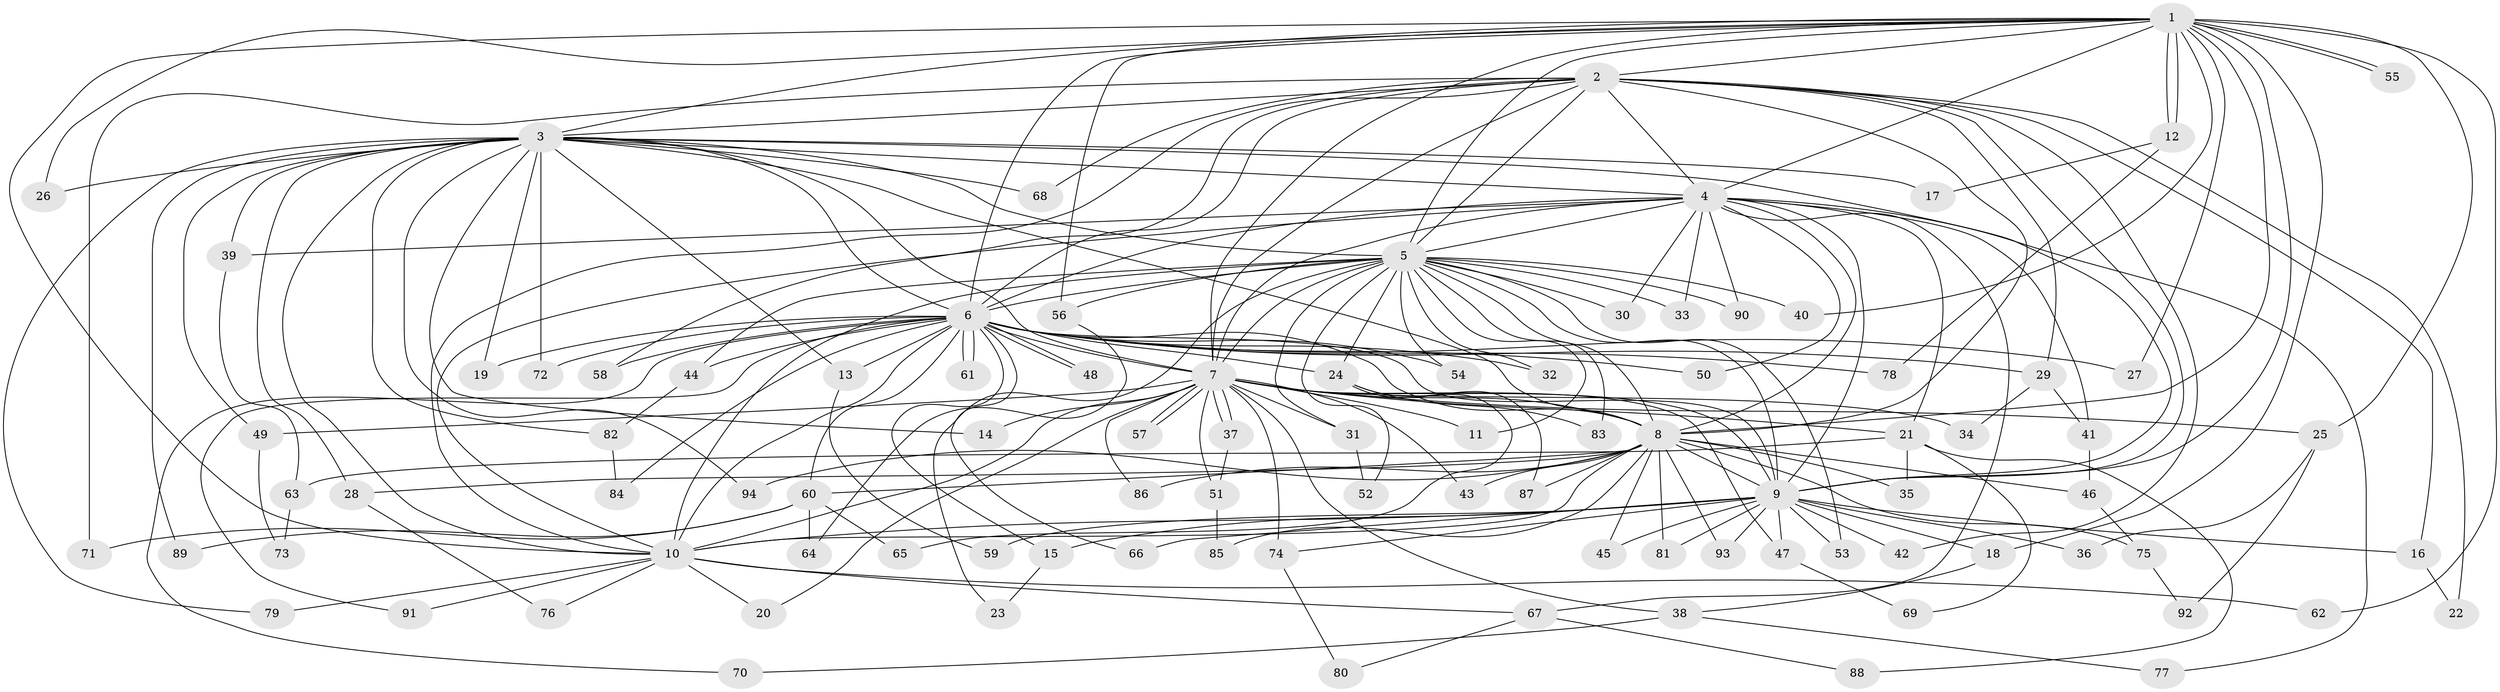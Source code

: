 // coarse degree distribution, {27: 0.0136986301369863, 15: 0.0136986301369863, 20: 0.0136986301369863, 32: 0.0136986301369863, 28: 0.0136986301369863, 18: 0.0273972602739726, 12: 0.0136986301369863, 1: 0.0273972602739726, 4: 0.0547945205479452, 3: 0.1643835616438356, 2: 0.589041095890411, 5: 0.0273972602739726, 6: 0.0273972602739726}
// Generated by graph-tools (version 1.1) at 2025/51/02/27/25 19:51:50]
// undirected, 94 vertices, 213 edges
graph export_dot {
graph [start="1"]
  node [color=gray90,style=filled];
  1;
  2;
  3;
  4;
  5;
  6;
  7;
  8;
  9;
  10;
  11;
  12;
  13;
  14;
  15;
  16;
  17;
  18;
  19;
  20;
  21;
  22;
  23;
  24;
  25;
  26;
  27;
  28;
  29;
  30;
  31;
  32;
  33;
  34;
  35;
  36;
  37;
  38;
  39;
  40;
  41;
  42;
  43;
  44;
  45;
  46;
  47;
  48;
  49;
  50;
  51;
  52;
  53;
  54;
  55;
  56;
  57;
  58;
  59;
  60;
  61;
  62;
  63;
  64;
  65;
  66;
  67;
  68;
  69;
  70;
  71;
  72;
  73;
  74;
  75;
  76;
  77;
  78;
  79;
  80;
  81;
  82;
  83;
  84;
  85;
  86;
  87;
  88;
  89;
  90;
  91;
  92;
  93;
  94;
  1 -- 2;
  1 -- 3;
  1 -- 4;
  1 -- 5;
  1 -- 6;
  1 -- 7;
  1 -- 8;
  1 -- 9;
  1 -- 10;
  1 -- 12;
  1 -- 12;
  1 -- 18;
  1 -- 25;
  1 -- 26;
  1 -- 27;
  1 -- 40;
  1 -- 55;
  1 -- 55;
  1 -- 56;
  1 -- 62;
  2 -- 3;
  2 -- 4;
  2 -- 5;
  2 -- 6;
  2 -- 7;
  2 -- 8;
  2 -- 9;
  2 -- 10;
  2 -- 16;
  2 -- 22;
  2 -- 29;
  2 -- 42;
  2 -- 58;
  2 -- 68;
  2 -- 71;
  3 -- 4;
  3 -- 5;
  3 -- 6;
  3 -- 7;
  3 -- 8;
  3 -- 9;
  3 -- 10;
  3 -- 13;
  3 -- 14;
  3 -- 17;
  3 -- 19;
  3 -- 26;
  3 -- 28;
  3 -- 39;
  3 -- 49;
  3 -- 68;
  3 -- 72;
  3 -- 79;
  3 -- 82;
  3 -- 89;
  3 -- 94;
  4 -- 5;
  4 -- 6;
  4 -- 7;
  4 -- 8;
  4 -- 9;
  4 -- 10;
  4 -- 21;
  4 -- 30;
  4 -- 33;
  4 -- 39;
  4 -- 41;
  4 -- 50;
  4 -- 67;
  4 -- 77;
  4 -- 90;
  5 -- 6;
  5 -- 7;
  5 -- 8;
  5 -- 9;
  5 -- 10;
  5 -- 11;
  5 -- 23;
  5 -- 24;
  5 -- 30;
  5 -- 31;
  5 -- 32;
  5 -- 33;
  5 -- 40;
  5 -- 44;
  5 -- 52;
  5 -- 53;
  5 -- 54;
  5 -- 56;
  5 -- 83;
  5 -- 90;
  6 -- 7;
  6 -- 8;
  6 -- 9;
  6 -- 10;
  6 -- 13;
  6 -- 15;
  6 -- 19;
  6 -- 24;
  6 -- 27;
  6 -- 29;
  6 -- 32;
  6 -- 44;
  6 -- 48;
  6 -- 48;
  6 -- 50;
  6 -- 54;
  6 -- 58;
  6 -- 60;
  6 -- 61;
  6 -- 61;
  6 -- 66;
  6 -- 70;
  6 -- 72;
  6 -- 78;
  6 -- 84;
  6 -- 91;
  7 -- 8;
  7 -- 9;
  7 -- 10;
  7 -- 11;
  7 -- 14;
  7 -- 20;
  7 -- 21;
  7 -- 25;
  7 -- 31;
  7 -- 34;
  7 -- 37;
  7 -- 37;
  7 -- 38;
  7 -- 43;
  7 -- 47;
  7 -- 49;
  7 -- 51;
  7 -- 57;
  7 -- 57;
  7 -- 74;
  7 -- 86;
  8 -- 9;
  8 -- 10;
  8 -- 28;
  8 -- 35;
  8 -- 43;
  8 -- 45;
  8 -- 46;
  8 -- 60;
  8 -- 75;
  8 -- 81;
  8 -- 85;
  8 -- 86;
  8 -- 87;
  8 -- 93;
  8 -- 94;
  9 -- 10;
  9 -- 15;
  9 -- 16;
  9 -- 18;
  9 -- 36;
  9 -- 42;
  9 -- 45;
  9 -- 47;
  9 -- 53;
  9 -- 59;
  9 -- 66;
  9 -- 74;
  9 -- 81;
  9 -- 93;
  10 -- 20;
  10 -- 62;
  10 -- 67;
  10 -- 76;
  10 -- 79;
  10 -- 91;
  12 -- 17;
  12 -- 78;
  13 -- 59;
  15 -- 23;
  16 -- 22;
  18 -- 38;
  21 -- 35;
  21 -- 63;
  21 -- 69;
  21 -- 88;
  24 -- 65;
  24 -- 83;
  24 -- 87;
  25 -- 36;
  25 -- 92;
  28 -- 76;
  29 -- 34;
  29 -- 41;
  31 -- 52;
  37 -- 51;
  38 -- 70;
  38 -- 77;
  39 -- 63;
  41 -- 46;
  44 -- 82;
  46 -- 75;
  47 -- 69;
  49 -- 73;
  51 -- 85;
  56 -- 64;
  60 -- 64;
  60 -- 65;
  60 -- 71;
  60 -- 89;
  63 -- 73;
  67 -- 80;
  67 -- 88;
  74 -- 80;
  75 -- 92;
  82 -- 84;
}

